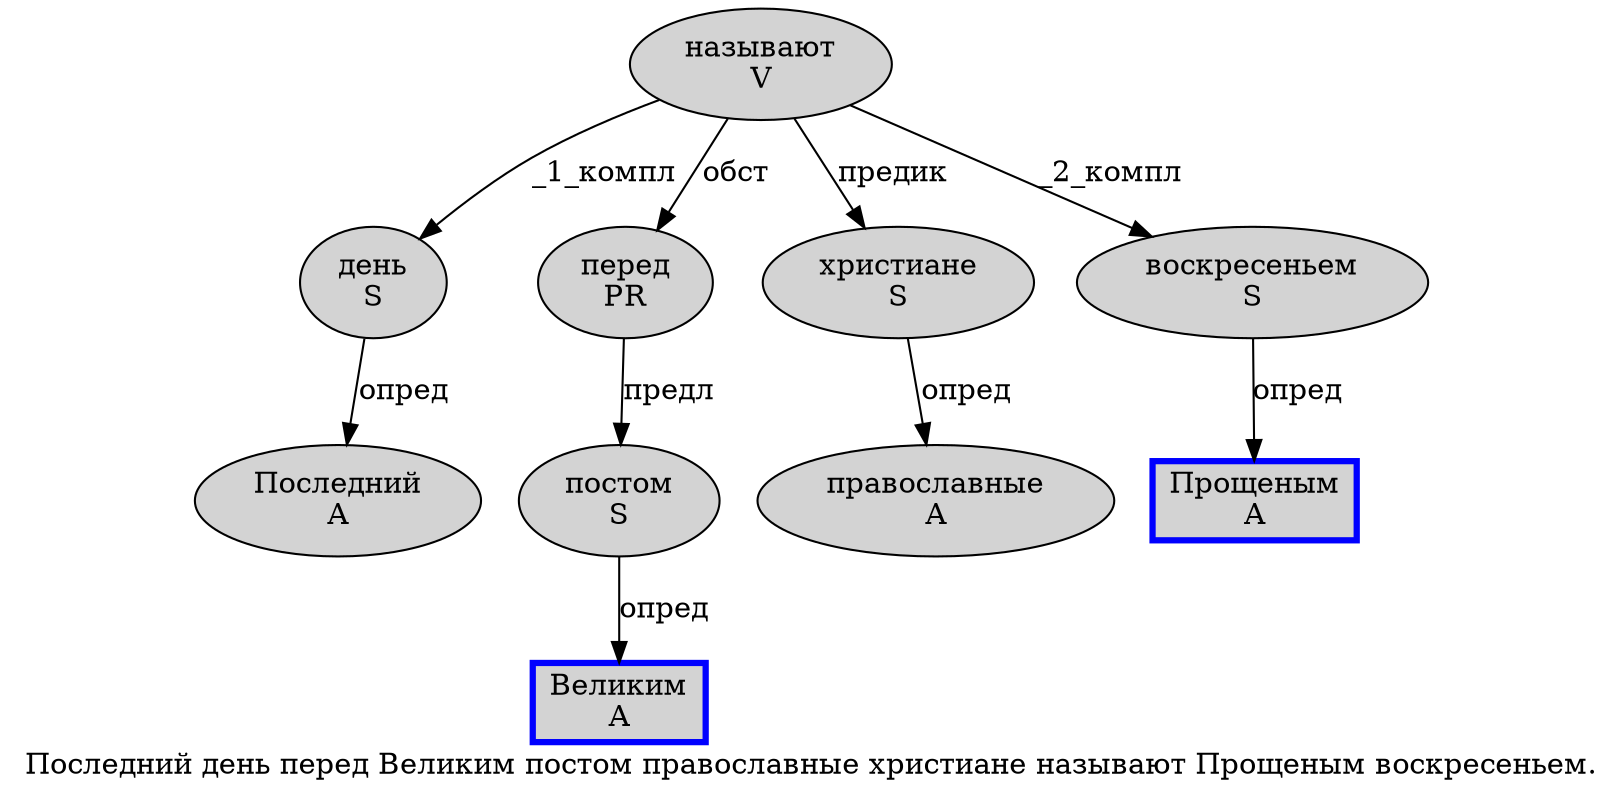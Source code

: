 digraph SENTENCE_1061 {
	graph [label="Последний день перед Великим постом православные христиане называют Прощеным воскресеньем."]
	node [style=filled]
		0 [label="Последний
A" color="" fillcolor=lightgray penwidth=1 shape=ellipse]
		1 [label="день
S" color="" fillcolor=lightgray penwidth=1 shape=ellipse]
		2 [label="перед
PR" color="" fillcolor=lightgray penwidth=1 shape=ellipse]
		3 [label="Великим
A" color=blue fillcolor=lightgray penwidth=3 shape=box]
		4 [label="постом
S" color="" fillcolor=lightgray penwidth=1 shape=ellipse]
		5 [label="православные
A" color="" fillcolor=lightgray penwidth=1 shape=ellipse]
		6 [label="христиане
S" color="" fillcolor=lightgray penwidth=1 shape=ellipse]
		7 [label="называют
V" color="" fillcolor=lightgray penwidth=1 shape=ellipse]
		8 [label="Прощеным
A" color=blue fillcolor=lightgray penwidth=3 shape=box]
		9 [label="воскресеньем
S" color="" fillcolor=lightgray penwidth=1 shape=ellipse]
			1 -> 0 [label="опред"]
			4 -> 3 [label="опред"]
			6 -> 5 [label="опред"]
			9 -> 8 [label="опред"]
			2 -> 4 [label="предл"]
			7 -> 1 [label="_1_компл"]
			7 -> 2 [label="обст"]
			7 -> 6 [label="предик"]
			7 -> 9 [label="_2_компл"]
}